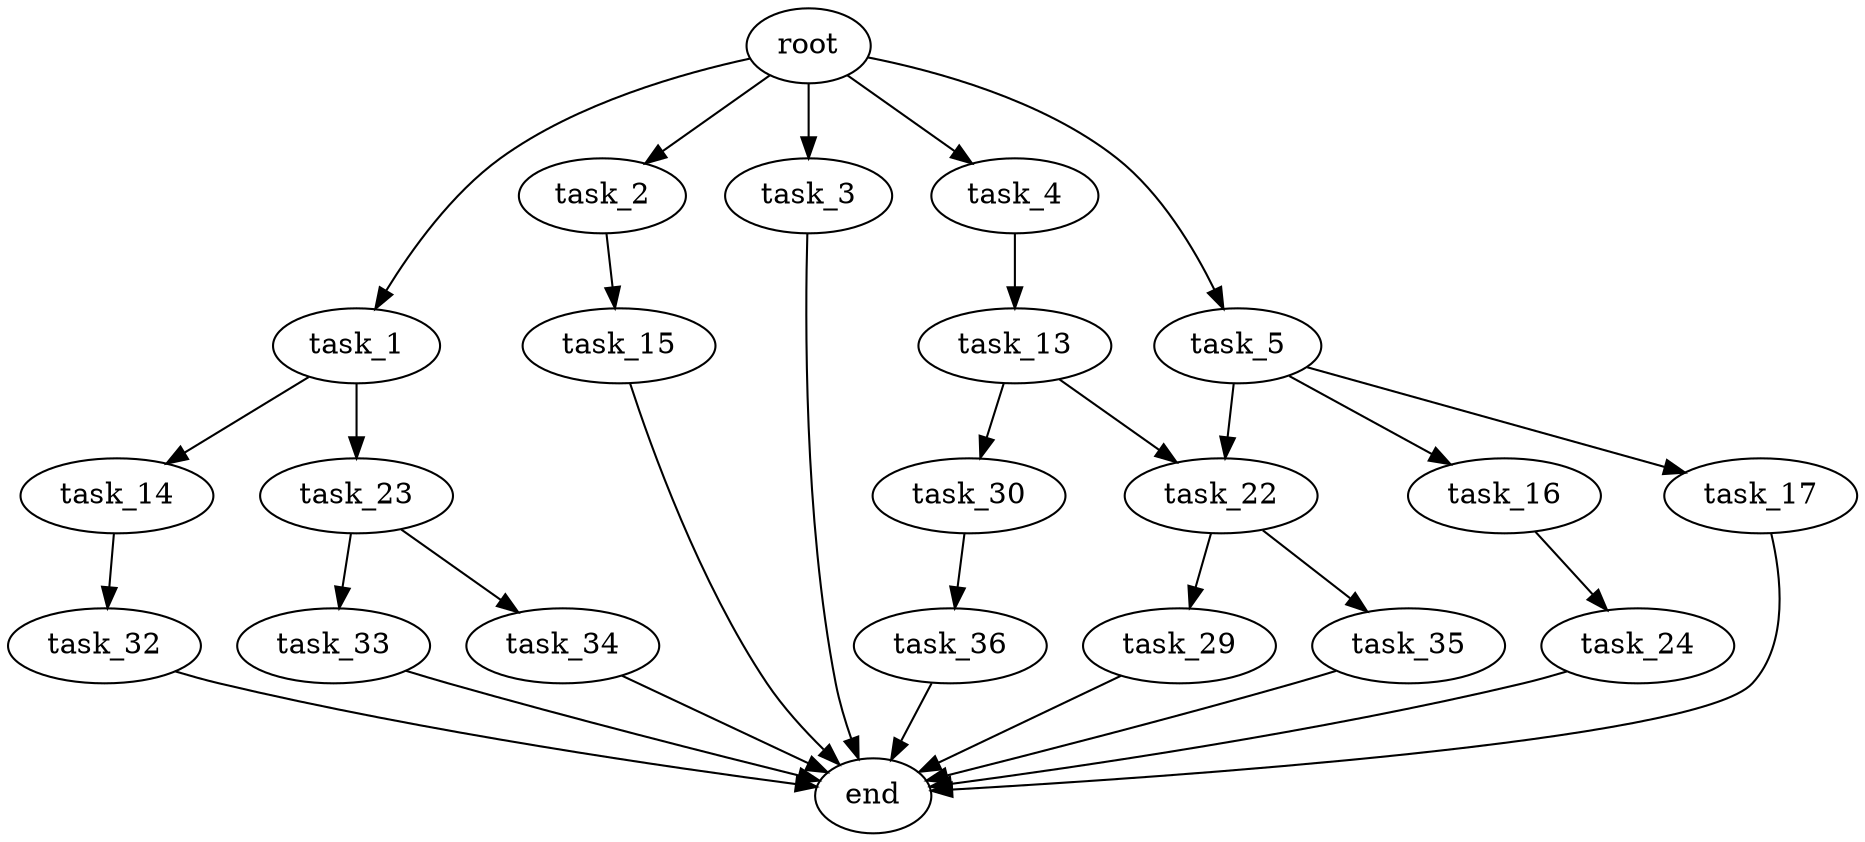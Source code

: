 digraph G {
  root [size="0.000000"];
  task_1 [size="549755813888.000000"];
  task_2 [size="475432984087.000000"];
  task_3 [size="549755813888.000000"];
  task_4 [size="110574526994.000000"];
  task_5 [size="235135983631.000000"];
  task_13 [size="1073741824000.000000"];
  task_14 [size="549755813888.000000"];
  task_15 [size="3676306843.000000"];
  task_16 [size="368293445632.000000"];
  task_17 [size="144649265776.000000"];
  task_22 [size="1275343372.000000"];
  task_23 [size="55530500543.000000"];
  task_24 [size="35221740528.000000"];
  task_29 [size="8279386878.000000"];
  task_30 [size="34595897860.000000"];
  task_32 [size="7842853000.000000"];
  task_33 [size="67776599607.000000"];
  task_34 [size="549755813888.000000"];
  task_35 [size="1918243976.000000"];
  task_36 [size="782757789696.000000"];
  end [size="0.000000"];

  root -> task_1 [size="1.000000"];
  root -> task_2 [size="1.000000"];
  root -> task_3 [size="1.000000"];
  root -> task_4 [size="1.000000"];
  root -> task_5 [size="1.000000"];
  task_1 -> task_14 [size="536870912.000000"];
  task_1 -> task_23 [size="536870912.000000"];
  task_2 -> task_15 [size="301989888.000000"];
  task_3 -> end [size="1.000000"];
  task_4 -> task_13 [size="134217728.000000"];
  task_5 -> task_16 [size="209715200.000000"];
  task_5 -> task_17 [size="209715200.000000"];
  task_5 -> task_22 [size="209715200.000000"];
  task_13 -> task_22 [size="838860800.000000"];
  task_13 -> task_30 [size="838860800.000000"];
  task_14 -> task_32 [size="536870912.000000"];
  task_15 -> end [size="1.000000"];
  task_16 -> task_24 [size="411041792.000000"];
  task_17 -> end [size="1.000000"];
  task_22 -> task_29 [size="134217728.000000"];
  task_22 -> task_35 [size="134217728.000000"];
  task_23 -> task_33 [size="134217728.000000"];
  task_23 -> task_34 [size="134217728.000000"];
  task_24 -> end [size="1.000000"];
  task_29 -> end [size="1.000000"];
  task_30 -> task_36 [size="838860800.000000"];
  task_32 -> end [size="1.000000"];
  task_33 -> end [size="1.000000"];
  task_34 -> end [size="1.000000"];
  task_35 -> end [size="1.000000"];
  task_36 -> end [size="1.000000"];
}
